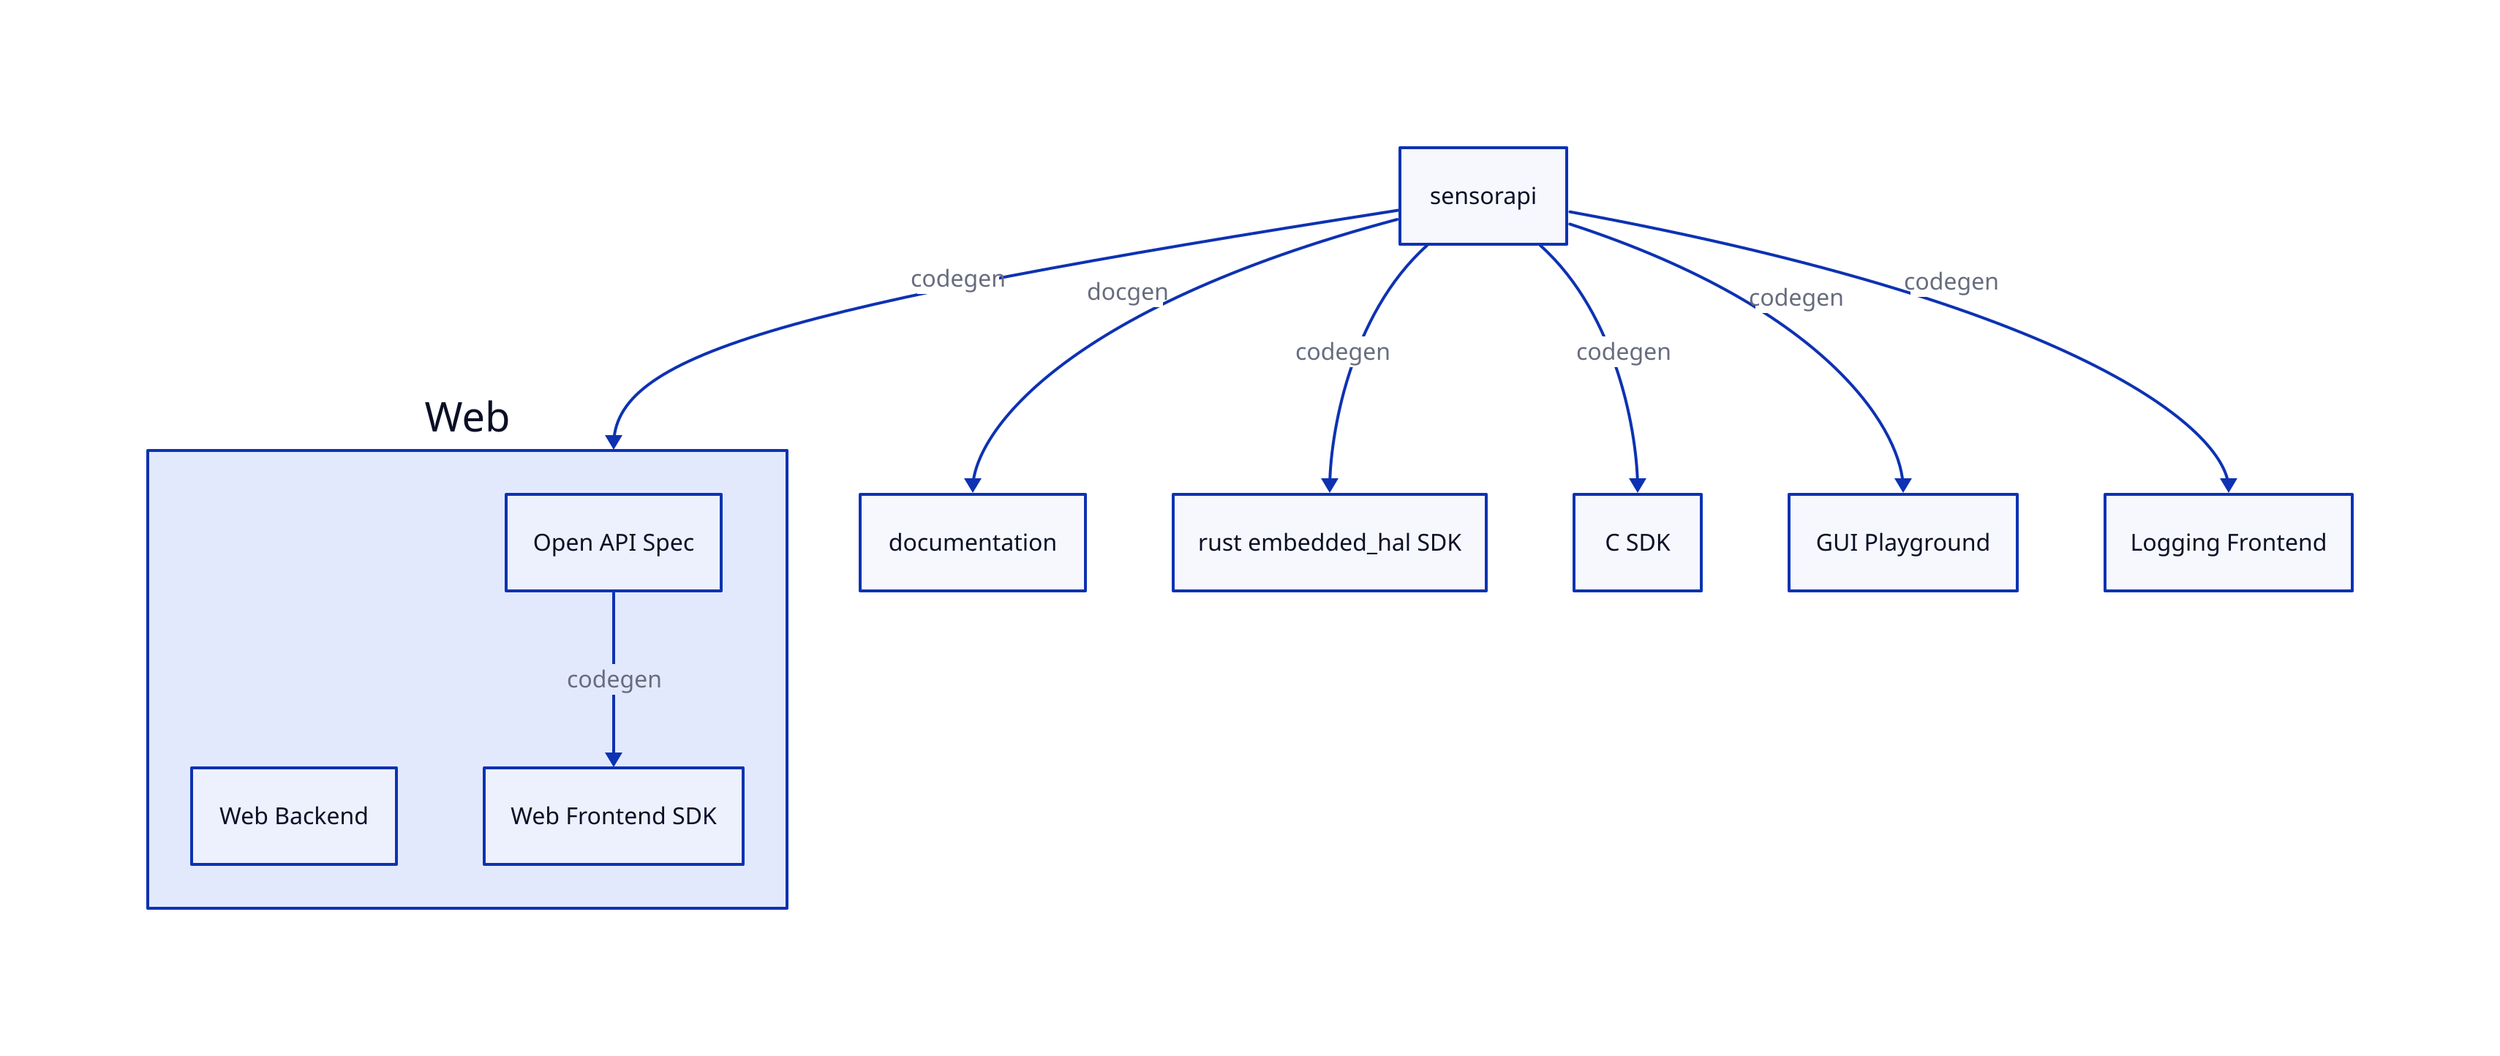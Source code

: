 Web {
    Open API Spec 
    Web Backend
    Open API Spec -> Web Frontend SDK: codegen
}
sensorapi -> documentation: docgen
sensorapi -> rust embedded_hal SDK: codegen
sensorapi -> C SDK: codegen
sensorapi -> GUI Playground: codegen
sensorapi -> Logging Frontend: codegen
sensorapi -> Web: codegen
